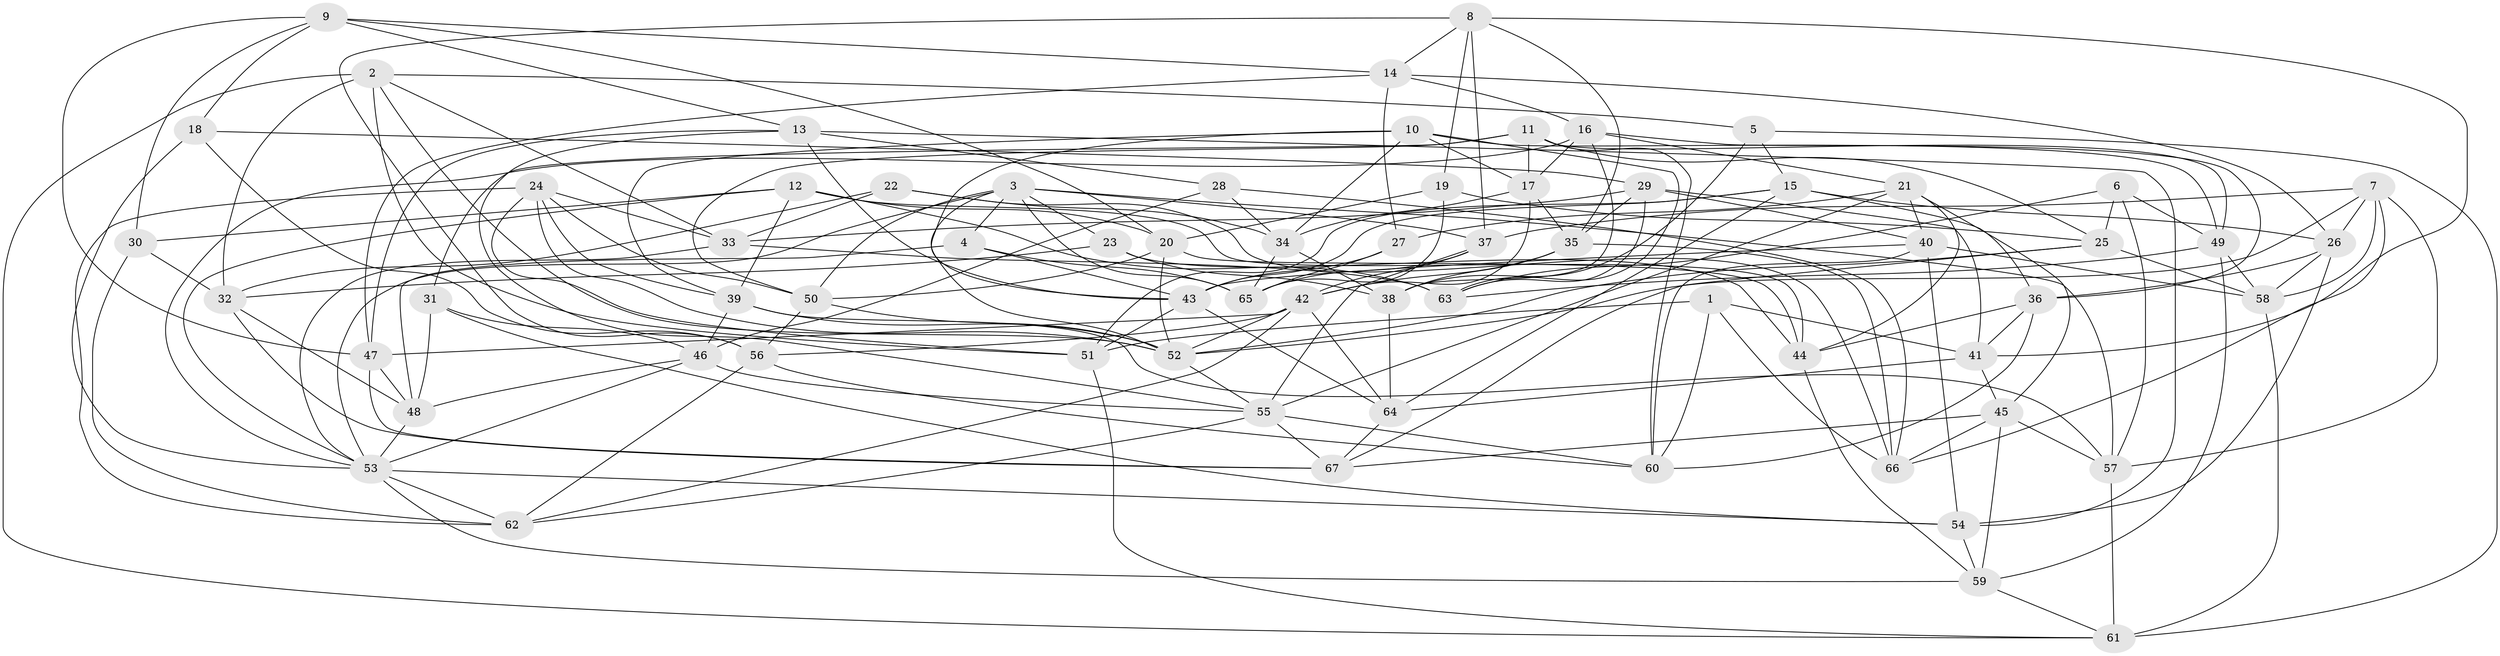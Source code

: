 // original degree distribution, {4: 1.0}
// Generated by graph-tools (version 1.1) at 2025/50/03/09/25 03:50:53]
// undirected, 67 vertices, 197 edges
graph export_dot {
graph [start="1"]
  node [color=gray90,style=filled];
  1;
  2;
  3;
  4;
  5;
  6;
  7;
  8;
  9;
  10;
  11;
  12;
  13;
  14;
  15;
  16;
  17;
  18;
  19;
  20;
  21;
  22;
  23;
  24;
  25;
  26;
  27;
  28;
  29;
  30;
  31;
  32;
  33;
  34;
  35;
  36;
  37;
  38;
  39;
  40;
  41;
  42;
  43;
  44;
  45;
  46;
  47;
  48;
  49;
  50;
  51;
  52;
  53;
  54;
  55;
  56;
  57;
  58;
  59;
  60;
  61;
  62;
  63;
  64;
  65;
  66;
  67;
  1 -- 41 [weight=1.0];
  1 -- 51 [weight=1.0];
  1 -- 60 [weight=1.0];
  1 -- 66 [weight=1.0];
  2 -- 5 [weight=1.0];
  2 -- 32 [weight=1.0];
  2 -- 33 [weight=1.0];
  2 -- 51 [weight=1.0];
  2 -- 52 [weight=1.0];
  2 -- 61 [weight=1.0];
  3 -- 4 [weight=1.0];
  3 -- 23 [weight=1.0];
  3 -- 37 [weight=1.0];
  3 -- 50 [weight=1.0];
  3 -- 52 [weight=1.0];
  3 -- 53 [weight=1.0];
  3 -- 57 [weight=1.0];
  3 -- 65 [weight=1.0];
  4 -- 43 [weight=1.0];
  4 -- 48 [weight=1.0];
  4 -- 65 [weight=1.0];
  5 -- 15 [weight=1.0];
  5 -- 38 [weight=1.0];
  5 -- 61 [weight=1.0];
  6 -- 25 [weight=1.0];
  6 -- 49 [weight=1.0];
  6 -- 57 [weight=1.0];
  6 -- 63 [weight=1.0];
  7 -- 26 [weight=1.0];
  7 -- 37 [weight=1.0];
  7 -- 52 [weight=1.0];
  7 -- 57 [weight=1.0];
  7 -- 58 [weight=1.0];
  7 -- 66 [weight=1.0];
  8 -- 14 [weight=1.0];
  8 -- 19 [weight=1.0];
  8 -- 35 [weight=1.0];
  8 -- 37 [weight=1.0];
  8 -- 41 [weight=1.0];
  8 -- 56 [weight=1.0];
  9 -- 13 [weight=1.0];
  9 -- 14 [weight=1.0];
  9 -- 18 [weight=1.0];
  9 -- 20 [weight=1.0];
  9 -- 30 [weight=1.0];
  9 -- 47 [weight=1.0];
  10 -- 17 [weight=1.0];
  10 -- 34 [weight=1.0];
  10 -- 39 [weight=1.0];
  10 -- 43 [weight=1.0];
  10 -- 49 [weight=1.0];
  10 -- 63 [weight=1.0];
  11 -- 17 [weight=1.0];
  11 -- 25 [weight=1.0];
  11 -- 31 [weight=1.0];
  11 -- 49 [weight=1.0];
  11 -- 50 [weight=1.0];
  11 -- 60 [weight=1.0];
  12 -- 20 [weight=1.0];
  12 -- 30 [weight=1.0];
  12 -- 39 [weight=1.0];
  12 -- 44 [weight=1.0];
  12 -- 53 [weight=1.0];
  12 -- 63 [weight=1.0];
  13 -- 28 [weight=1.0];
  13 -- 43 [weight=1.0];
  13 -- 47 [weight=1.0];
  13 -- 54 [weight=1.0];
  13 -- 55 [weight=1.0];
  14 -- 16 [weight=1.0];
  14 -- 26 [weight=1.0];
  14 -- 27 [weight=1.0];
  14 -- 47 [weight=1.0];
  15 -- 26 [weight=1.0];
  15 -- 36 [weight=1.0];
  15 -- 43 [weight=1.0];
  15 -- 51 [weight=1.0];
  15 -- 64 [weight=1.0];
  16 -- 17 [weight=1.0];
  16 -- 21 [weight=1.0];
  16 -- 36 [weight=1.0];
  16 -- 38 [weight=1.0];
  16 -- 53 [weight=1.0];
  17 -- 34 [weight=1.0];
  17 -- 35 [weight=1.0];
  17 -- 42 [weight=1.0];
  18 -- 29 [weight=1.0];
  18 -- 53 [weight=1.0];
  18 -- 56 [weight=1.0];
  19 -- 20 [weight=1.0];
  19 -- 25 [weight=1.0];
  19 -- 65 [weight=1.0];
  20 -- 44 [weight=1.0];
  20 -- 50 [weight=1.0];
  20 -- 52 [weight=1.0];
  21 -- 27 [weight=1.0];
  21 -- 40 [weight=1.0];
  21 -- 44 [weight=1.0];
  21 -- 45 [weight=1.0];
  21 -- 55 [weight=1.0];
  22 -- 32 [weight=1.0];
  22 -- 33 [weight=1.0];
  22 -- 34 [weight=1.0];
  22 -- 66 [weight=1.0];
  23 -- 32 [weight=1.0];
  23 -- 38 [weight=1.0];
  23 -- 44 [weight=1.0];
  24 -- 33 [weight=1.0];
  24 -- 39 [weight=1.0];
  24 -- 50 [weight=1.0];
  24 -- 51 [weight=1.0];
  24 -- 52 [weight=1.0];
  24 -- 62 [weight=1.0];
  25 -- 52 [weight=1.0];
  25 -- 58 [weight=1.0];
  25 -- 67 [weight=1.0];
  26 -- 36 [weight=1.0];
  26 -- 54 [weight=1.0];
  26 -- 58 [weight=1.0];
  27 -- 43 [weight=1.0];
  27 -- 65 [weight=1.0];
  28 -- 34 [weight=1.0];
  28 -- 46 [weight=1.0];
  28 -- 66 [weight=1.0];
  29 -- 33 [weight=1.0];
  29 -- 35 [weight=1.0];
  29 -- 40 [weight=1.0];
  29 -- 41 [weight=1.0];
  29 -- 63 [weight=1.0];
  30 -- 32 [weight=1.0];
  30 -- 62 [weight=1.0];
  31 -- 46 [weight=1.0];
  31 -- 48 [weight=1.0];
  31 -- 54 [weight=1.0];
  32 -- 48 [weight=1.0];
  32 -- 67 [weight=1.0];
  33 -- 53 [weight=1.0];
  33 -- 63 [weight=1.0];
  34 -- 38 [weight=1.0];
  34 -- 65 [weight=1.0];
  35 -- 38 [weight=1.0];
  35 -- 42 [weight=1.0];
  35 -- 66 [weight=1.0];
  36 -- 41 [weight=1.0];
  36 -- 44 [weight=1.0];
  36 -- 60 [weight=1.0];
  37 -- 42 [weight=1.0];
  37 -- 55 [weight=1.0];
  37 -- 65 [weight=1.0];
  38 -- 64 [weight=1.0];
  39 -- 46 [weight=1.0];
  39 -- 52 [weight=1.0];
  39 -- 57 [weight=1.0];
  40 -- 43 [weight=1.0];
  40 -- 54 [weight=1.0];
  40 -- 58 [weight=1.0];
  40 -- 60 [weight=1.0];
  41 -- 45 [weight=1.0];
  41 -- 64 [weight=1.0];
  42 -- 47 [weight=1.0];
  42 -- 52 [weight=1.0];
  42 -- 56 [weight=1.0];
  42 -- 62 [weight=1.0];
  42 -- 64 [weight=1.0];
  43 -- 51 [weight=1.0];
  43 -- 64 [weight=1.0];
  44 -- 59 [weight=1.0];
  45 -- 57 [weight=1.0];
  45 -- 59 [weight=1.0];
  45 -- 66 [weight=1.0];
  45 -- 67 [weight=1.0];
  46 -- 48 [weight=1.0];
  46 -- 53 [weight=1.0];
  46 -- 55 [weight=1.0];
  47 -- 48 [weight=1.0];
  47 -- 67 [weight=1.0];
  48 -- 53 [weight=1.0];
  49 -- 58 [weight=1.0];
  49 -- 59 [weight=1.0];
  49 -- 63 [weight=1.0];
  50 -- 52 [weight=1.0];
  50 -- 56 [weight=1.0];
  51 -- 61 [weight=1.0];
  52 -- 55 [weight=1.0];
  53 -- 54 [weight=1.0];
  53 -- 59 [weight=1.0];
  53 -- 62 [weight=1.0];
  54 -- 59 [weight=1.0];
  55 -- 60 [weight=1.0];
  55 -- 62 [weight=1.0];
  55 -- 67 [weight=1.0];
  56 -- 60 [weight=1.0];
  56 -- 62 [weight=1.0];
  57 -- 61 [weight=1.0];
  58 -- 61 [weight=1.0];
  59 -- 61 [weight=1.0];
  64 -- 67 [weight=1.0];
}
